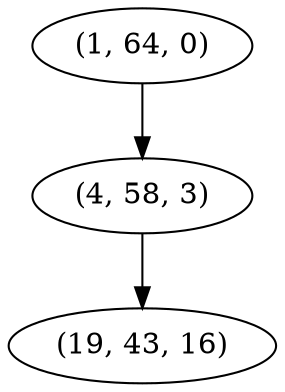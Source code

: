 digraph tree {
    "(1, 64, 0)";
    "(4, 58, 3)";
    "(19, 43, 16)";
    "(1, 64, 0)" -> "(4, 58, 3)";
    "(4, 58, 3)" -> "(19, 43, 16)";
}
